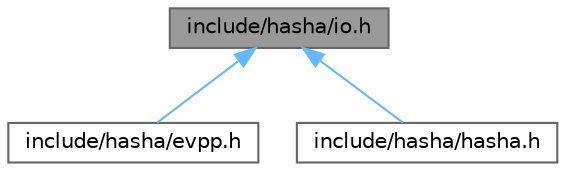 digraph "include/hasha/io.h"
{
 // LATEX_PDF_SIZE
  bgcolor="transparent";
  edge [fontname=Helvetica,fontsize=10,labelfontname=Helvetica,labelfontsize=10];
  node [fontname=Helvetica,fontsize=10,shape=box,height=0.2,width=0.4];
  Node1 [id="Node000001",label="include/hasha/io.h",height=0.2,width=0.4,color="gray40", fillcolor="grey60", style="filled", fontcolor="black",tooltip="Header file for I/O operations related to hashing."];
  Node1 -> Node2 [id="edge1_Node000001_Node000002",dir="back",color="steelblue1",style="solid",tooltip=" "];
  Node2 [id="Node000002",label="include/hasha/evpp.h",height=0.2,width=0.4,color="grey40", fillcolor="white", style="filled",URL="$dc/d53/evpp_8h.html",tooltip=" "];
  Node1 -> Node3 [id="edge2_Node000001_Node000003",dir="back",color="steelblue1",style="solid",tooltip=" "];
  Node3 [id="Node000003",label="include/hasha/hasha.h",height=0.2,width=0.4,color="grey40", fillcolor="white", style="filled",URL="$d3/df9/hasha_8h.html",tooltip=" "];
}
